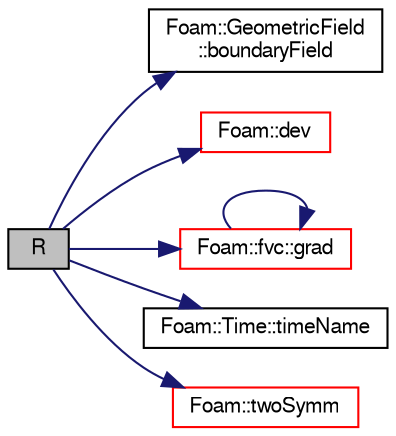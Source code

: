 digraph "R"
{
  bgcolor="transparent";
  edge [fontname="FreeSans",fontsize="10",labelfontname="FreeSans",labelfontsize="10"];
  node [fontname="FreeSans",fontsize="10",shape=record];
  rankdir="LR";
  Node1571 [label="R",height=0.2,width=0.4,color="black", fillcolor="grey75", style="filled", fontcolor="black"];
  Node1571 -> Node1572 [color="midnightblue",fontsize="10",style="solid",fontname="FreeSans"];
  Node1572 [label="Foam::GeometricField\l::boundaryField",height=0.2,width=0.4,color="black",URL="$a22434.html#a3c6c1a789b48ea0c5e8bff64f9c14f2d",tooltip="Return reference to GeometricBoundaryField. "];
  Node1571 -> Node1573 [color="midnightblue",fontsize="10",style="solid",fontname="FreeSans"];
  Node1573 [label="Foam::dev",height=0.2,width=0.4,color="red",URL="$a21124.html#a042ede1d98e91923a7cc5e14e9f86854"];
  Node1571 -> Node1577 [color="midnightblue",fontsize="10",style="solid",fontname="FreeSans"];
  Node1577 [label="Foam::fvc::grad",height=0.2,width=0.4,color="red",URL="$a21134.html#a7c00ec90ecc15ed3005255e42c52827a"];
  Node1577 -> Node1577 [color="midnightblue",fontsize="10",style="solid",fontname="FreeSans"];
  Node1571 -> Node1580 [color="midnightblue",fontsize="10",style="solid",fontname="FreeSans"];
  Node1580 [label="Foam::Time::timeName",height=0.2,width=0.4,color="black",URL="$a26350.html#ad9d86fef6eca18797c786726cf925179",tooltip="Return time name of given scalar time. "];
  Node1571 -> Node1581 [color="midnightblue",fontsize="10",style="solid",fontname="FreeSans"];
  Node1581 [label="Foam::twoSymm",height=0.2,width=0.4,color="red",URL="$a21124.html#a446550beb700669a32e76d9b87d5e043"];
}
